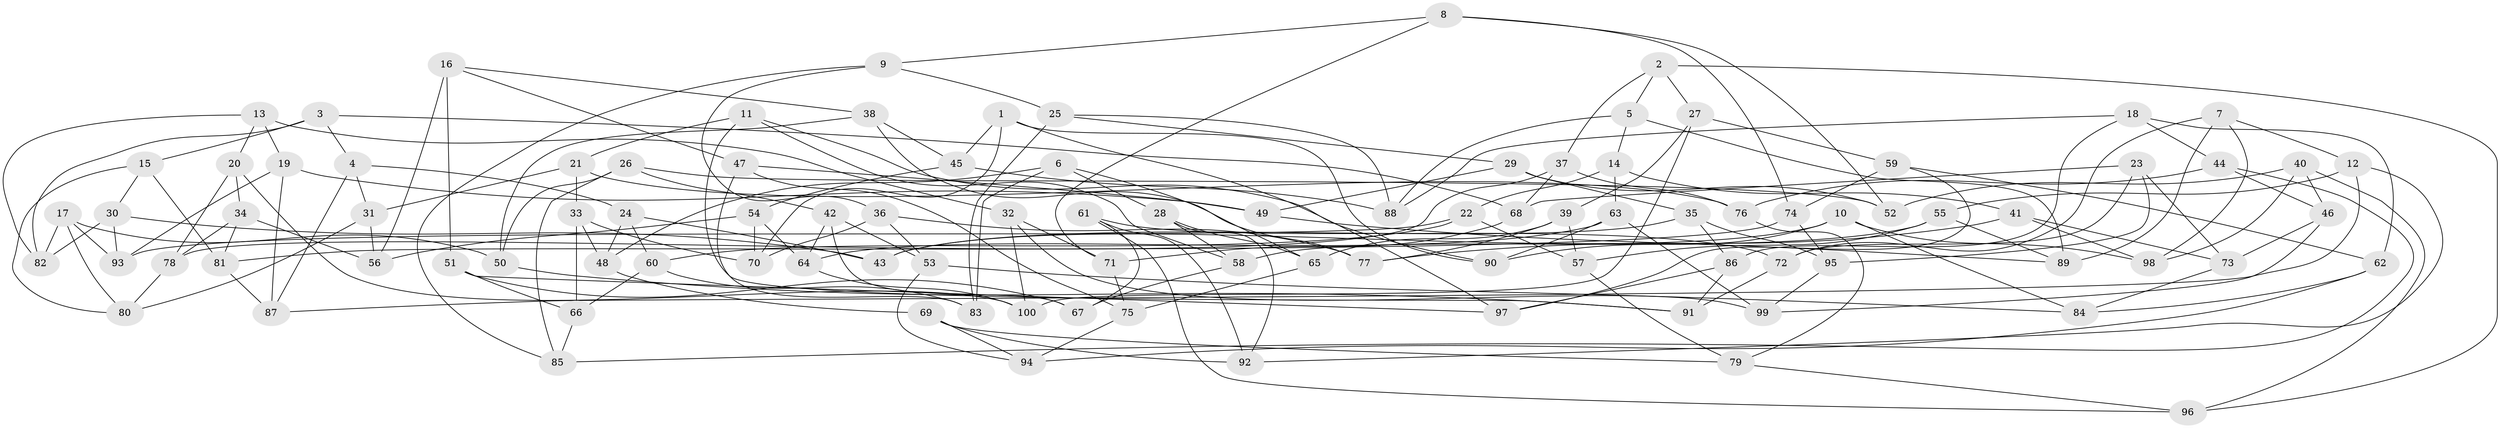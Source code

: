 // Generated by graph-tools (version 1.1) at 2025/39/02/21/25 10:39:01]
// undirected, 100 vertices, 200 edges
graph export_dot {
graph [start="1"]
  node [color=gray90,style=filled];
  1;
  2;
  3;
  4;
  5;
  6;
  7;
  8;
  9;
  10;
  11;
  12;
  13;
  14;
  15;
  16;
  17;
  18;
  19;
  20;
  21;
  22;
  23;
  24;
  25;
  26;
  27;
  28;
  29;
  30;
  31;
  32;
  33;
  34;
  35;
  36;
  37;
  38;
  39;
  40;
  41;
  42;
  43;
  44;
  45;
  46;
  47;
  48;
  49;
  50;
  51;
  52;
  53;
  54;
  55;
  56;
  57;
  58;
  59;
  60;
  61;
  62;
  63;
  64;
  65;
  66;
  67;
  68;
  69;
  70;
  71;
  72;
  73;
  74;
  75;
  76;
  77;
  78;
  79;
  80;
  81;
  82;
  83;
  84;
  85;
  86;
  87;
  88;
  89;
  90;
  91;
  92;
  93;
  94;
  95;
  96;
  97;
  98;
  99;
  100;
  1 -- 70;
  1 -- 45;
  1 -- 90;
  1 -- 97;
  2 -- 37;
  2 -- 5;
  2 -- 96;
  2 -- 27;
  3 -- 82;
  3 -- 68;
  3 -- 15;
  3 -- 4;
  4 -- 31;
  4 -- 24;
  4 -- 87;
  5 -- 88;
  5 -- 89;
  5 -- 14;
  6 -- 28;
  6 -- 83;
  6 -- 48;
  6 -- 65;
  7 -- 89;
  7 -- 98;
  7 -- 72;
  7 -- 12;
  8 -- 71;
  8 -- 9;
  8 -- 52;
  8 -- 74;
  9 -- 85;
  9 -- 25;
  9 -- 36;
  10 -- 98;
  10 -- 43;
  10 -- 84;
  10 -- 90;
  11 -- 90;
  11 -- 91;
  11 -- 58;
  11 -- 21;
  12 -- 87;
  12 -- 92;
  12 -- 55;
  13 -- 19;
  13 -- 82;
  13 -- 32;
  13 -- 20;
  14 -- 41;
  14 -- 63;
  14 -- 22;
  15 -- 81;
  15 -- 30;
  15 -- 80;
  16 -- 38;
  16 -- 47;
  16 -- 56;
  16 -- 51;
  17 -- 80;
  17 -- 82;
  17 -- 50;
  17 -- 93;
  18 -- 88;
  18 -- 62;
  18 -- 44;
  18 -- 86;
  19 -- 49;
  19 -- 87;
  19 -- 93;
  20 -- 100;
  20 -- 34;
  20 -- 78;
  21 -- 76;
  21 -- 33;
  21 -- 31;
  22 -- 57;
  22 -- 60;
  22 -- 93;
  23 -- 68;
  23 -- 95;
  23 -- 72;
  23 -- 73;
  24 -- 43;
  24 -- 48;
  24 -- 60;
  25 -- 29;
  25 -- 83;
  25 -- 88;
  26 -- 50;
  26 -- 52;
  26 -- 42;
  26 -- 85;
  27 -- 59;
  27 -- 100;
  27 -- 39;
  28 -- 92;
  28 -- 58;
  28 -- 65;
  29 -- 52;
  29 -- 49;
  29 -- 35;
  30 -- 82;
  30 -- 43;
  30 -- 93;
  31 -- 56;
  31 -- 80;
  32 -- 71;
  32 -- 100;
  32 -- 99;
  33 -- 66;
  33 -- 70;
  33 -- 48;
  34 -- 78;
  34 -- 81;
  34 -- 56;
  35 -- 86;
  35 -- 95;
  35 -- 43;
  36 -- 53;
  36 -- 70;
  36 -- 77;
  37 -- 78;
  37 -- 68;
  37 -- 76;
  38 -- 50;
  38 -- 45;
  38 -- 77;
  39 -- 65;
  39 -- 57;
  39 -- 77;
  40 -- 96;
  40 -- 46;
  40 -- 98;
  40 -- 52;
  41 -- 73;
  41 -- 98;
  41 -- 77;
  42 -- 53;
  42 -- 67;
  42 -- 64;
  44 -- 76;
  44 -- 46;
  44 -- 85;
  45 -- 54;
  45 -- 88;
  46 -- 99;
  46 -- 73;
  47 -- 75;
  47 -- 49;
  47 -- 83;
  48 -- 69;
  49 -- 89;
  50 -- 91;
  51 -- 66;
  51 -- 97;
  51 -- 67;
  53 -- 84;
  53 -- 94;
  54 -- 70;
  54 -- 56;
  54 -- 64;
  55 -- 58;
  55 -- 89;
  55 -- 57;
  57 -- 79;
  58 -- 67;
  59 -- 62;
  59 -- 97;
  59 -- 74;
  60 -- 83;
  60 -- 66;
  61 -- 92;
  61 -- 96;
  61 -- 72;
  61 -- 67;
  62 -- 84;
  62 -- 94;
  63 -- 90;
  63 -- 99;
  63 -- 64;
  64 -- 100;
  65 -- 75;
  66 -- 85;
  68 -- 71;
  69 -- 94;
  69 -- 79;
  69 -- 92;
  71 -- 75;
  72 -- 91;
  73 -- 84;
  74 -- 81;
  74 -- 95;
  75 -- 94;
  76 -- 79;
  78 -- 80;
  79 -- 96;
  81 -- 87;
  86 -- 91;
  86 -- 97;
  95 -- 99;
}
